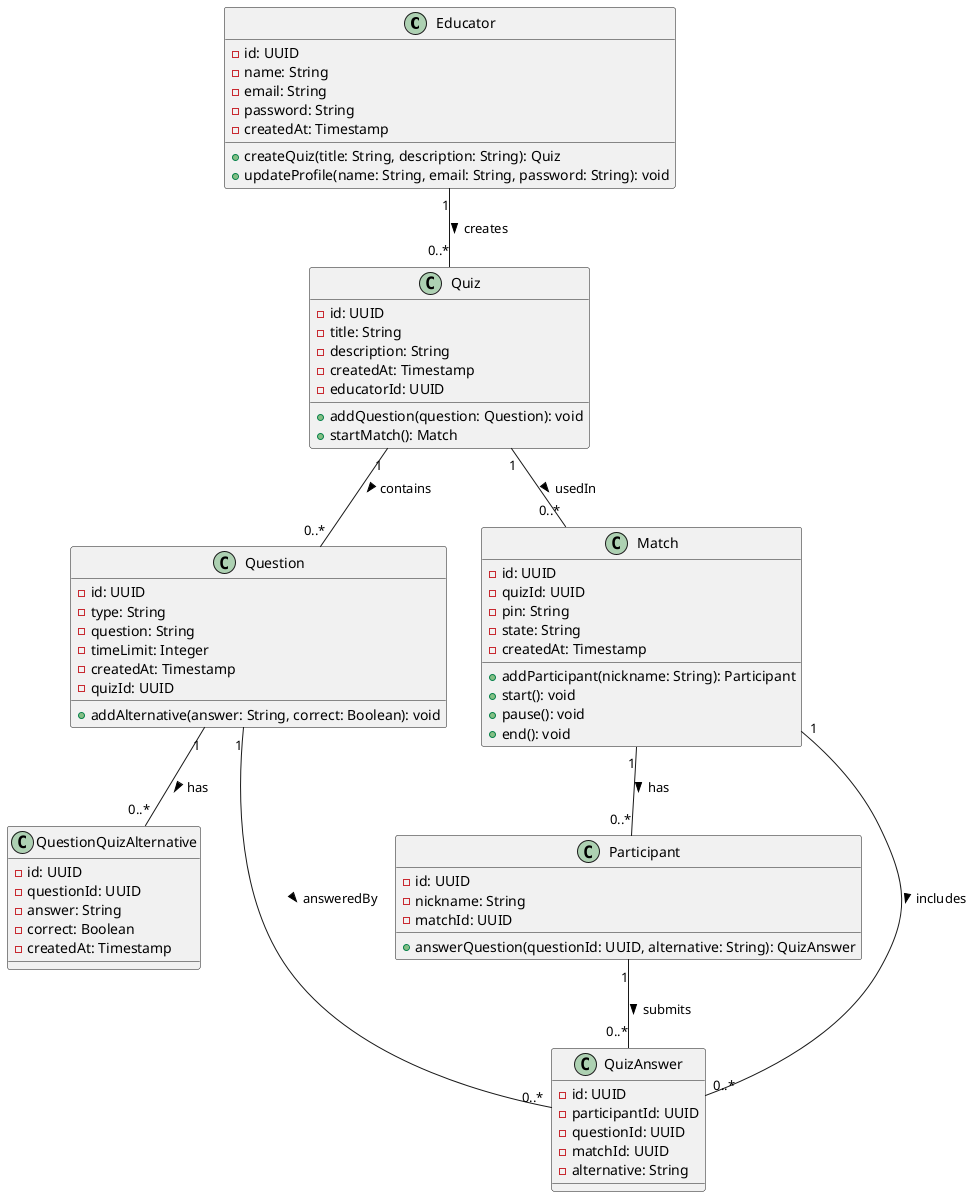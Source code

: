 @startuml

class Educator {
  -id: UUID
  -name: String
  -email: String
  -password: String
  -createdAt: Timestamp
  
  +createQuiz(title: String, description: String): Quiz
  +updateProfile(name: String, email: String, password: String): void
}

class Quiz {
  -id: UUID
  -title: String
  -description: String
  -createdAt: Timestamp
  -educatorId: UUID

  +addQuestion(question: Question): void
  +startMatch(): Match
}

class Question {
  -id: UUID
  -type: String
  -question: String
  -timeLimit: Integer
  -createdAt: Timestamp
  -quizId: UUID

  +addAlternative(answer: String, correct: Boolean): void
}

class QuestionQuizAlternative {
  -id: UUID
  -questionId: UUID
  -answer: String
  -correct: Boolean
  -createdAt: Timestamp
}

class Match {
  -id: UUID
  -quizId: UUID
  -pin: String
  -state: String
  -createdAt: Timestamp

  +addParticipant(nickname: String): Participant
  +start(): void
  +pause(): void
  +end(): void
}

class Participant {
  -id: UUID
  -nickname: String
  -matchId: UUID

  +answerQuestion(questionId: UUID, alternative: String): QuizAnswer
}

class QuizAnswer {
  -id: UUID
  -participantId: UUID
  -questionId: UUID
  -matchId: UUID
  -alternative: String
}

Educator "1" -- "0..*" Quiz : creates >
Quiz "1" -- "0..*" Question : contains >
Question "1" -- "0..*" QuestionQuizAlternative : has >
Quiz "1" -- "0..*" Match : usedIn >
Match "1" -- "0..*" Participant : has >
Participant "1" -- "0..*" QuizAnswer : submits >
Question "1" -- "0..*" QuizAnswer : answeredBy >
Match "1" -- "0..*" QuizAnswer : includes >

@enduml
